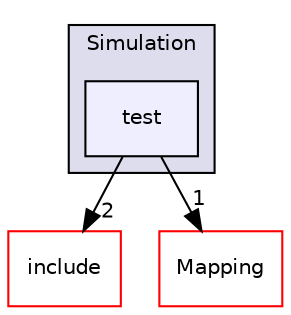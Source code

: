 digraph "/home/travis/build/AliceO2Group/AliceO2/Detectors/MUON/MCH/Simulation/test" {
  bgcolor=transparent;
  compound=true
  node [ fontsize="10", fontname="Helvetica"];
  edge [ labelfontsize="10", labelfontname="Helvetica"];
  subgraph clusterdir_e4cb5181a3c884468a78a261ced84e7b {
    graph [ bgcolor="#ddddee", pencolor="black", label="Simulation" fontname="Helvetica", fontsize="10", URL="dir_e4cb5181a3c884468a78a261ced84e7b.html"]
  dir_0d15e0d3244eac0561a315e6de8ee079 [shape=box, label="test", style="filled", fillcolor="#eeeeff", pencolor="black", URL="dir_0d15e0d3244eac0561a315e6de8ee079.html"];
  }
  dir_3dca47489aa3153ac3c60c079f5f624d [shape=box label="include" color="red" URL="dir_3dca47489aa3153ac3c60c079f5f624d.html"];
  dir_b098e3604916eca5f90f2bb1c75b7880 [shape=box label="Mapping" color="red" URL="dir_b098e3604916eca5f90f2bb1c75b7880.html"];
  dir_0d15e0d3244eac0561a315e6de8ee079->dir_3dca47489aa3153ac3c60c079f5f624d [headlabel="2", labeldistance=1.5 headhref="dir_000320_000179.html"];
  dir_0d15e0d3244eac0561a315e6de8ee079->dir_b098e3604916eca5f90f2bb1c75b7880 [headlabel="1", labeldistance=1.5 headhref="dir_000320_000294.html"];
}
